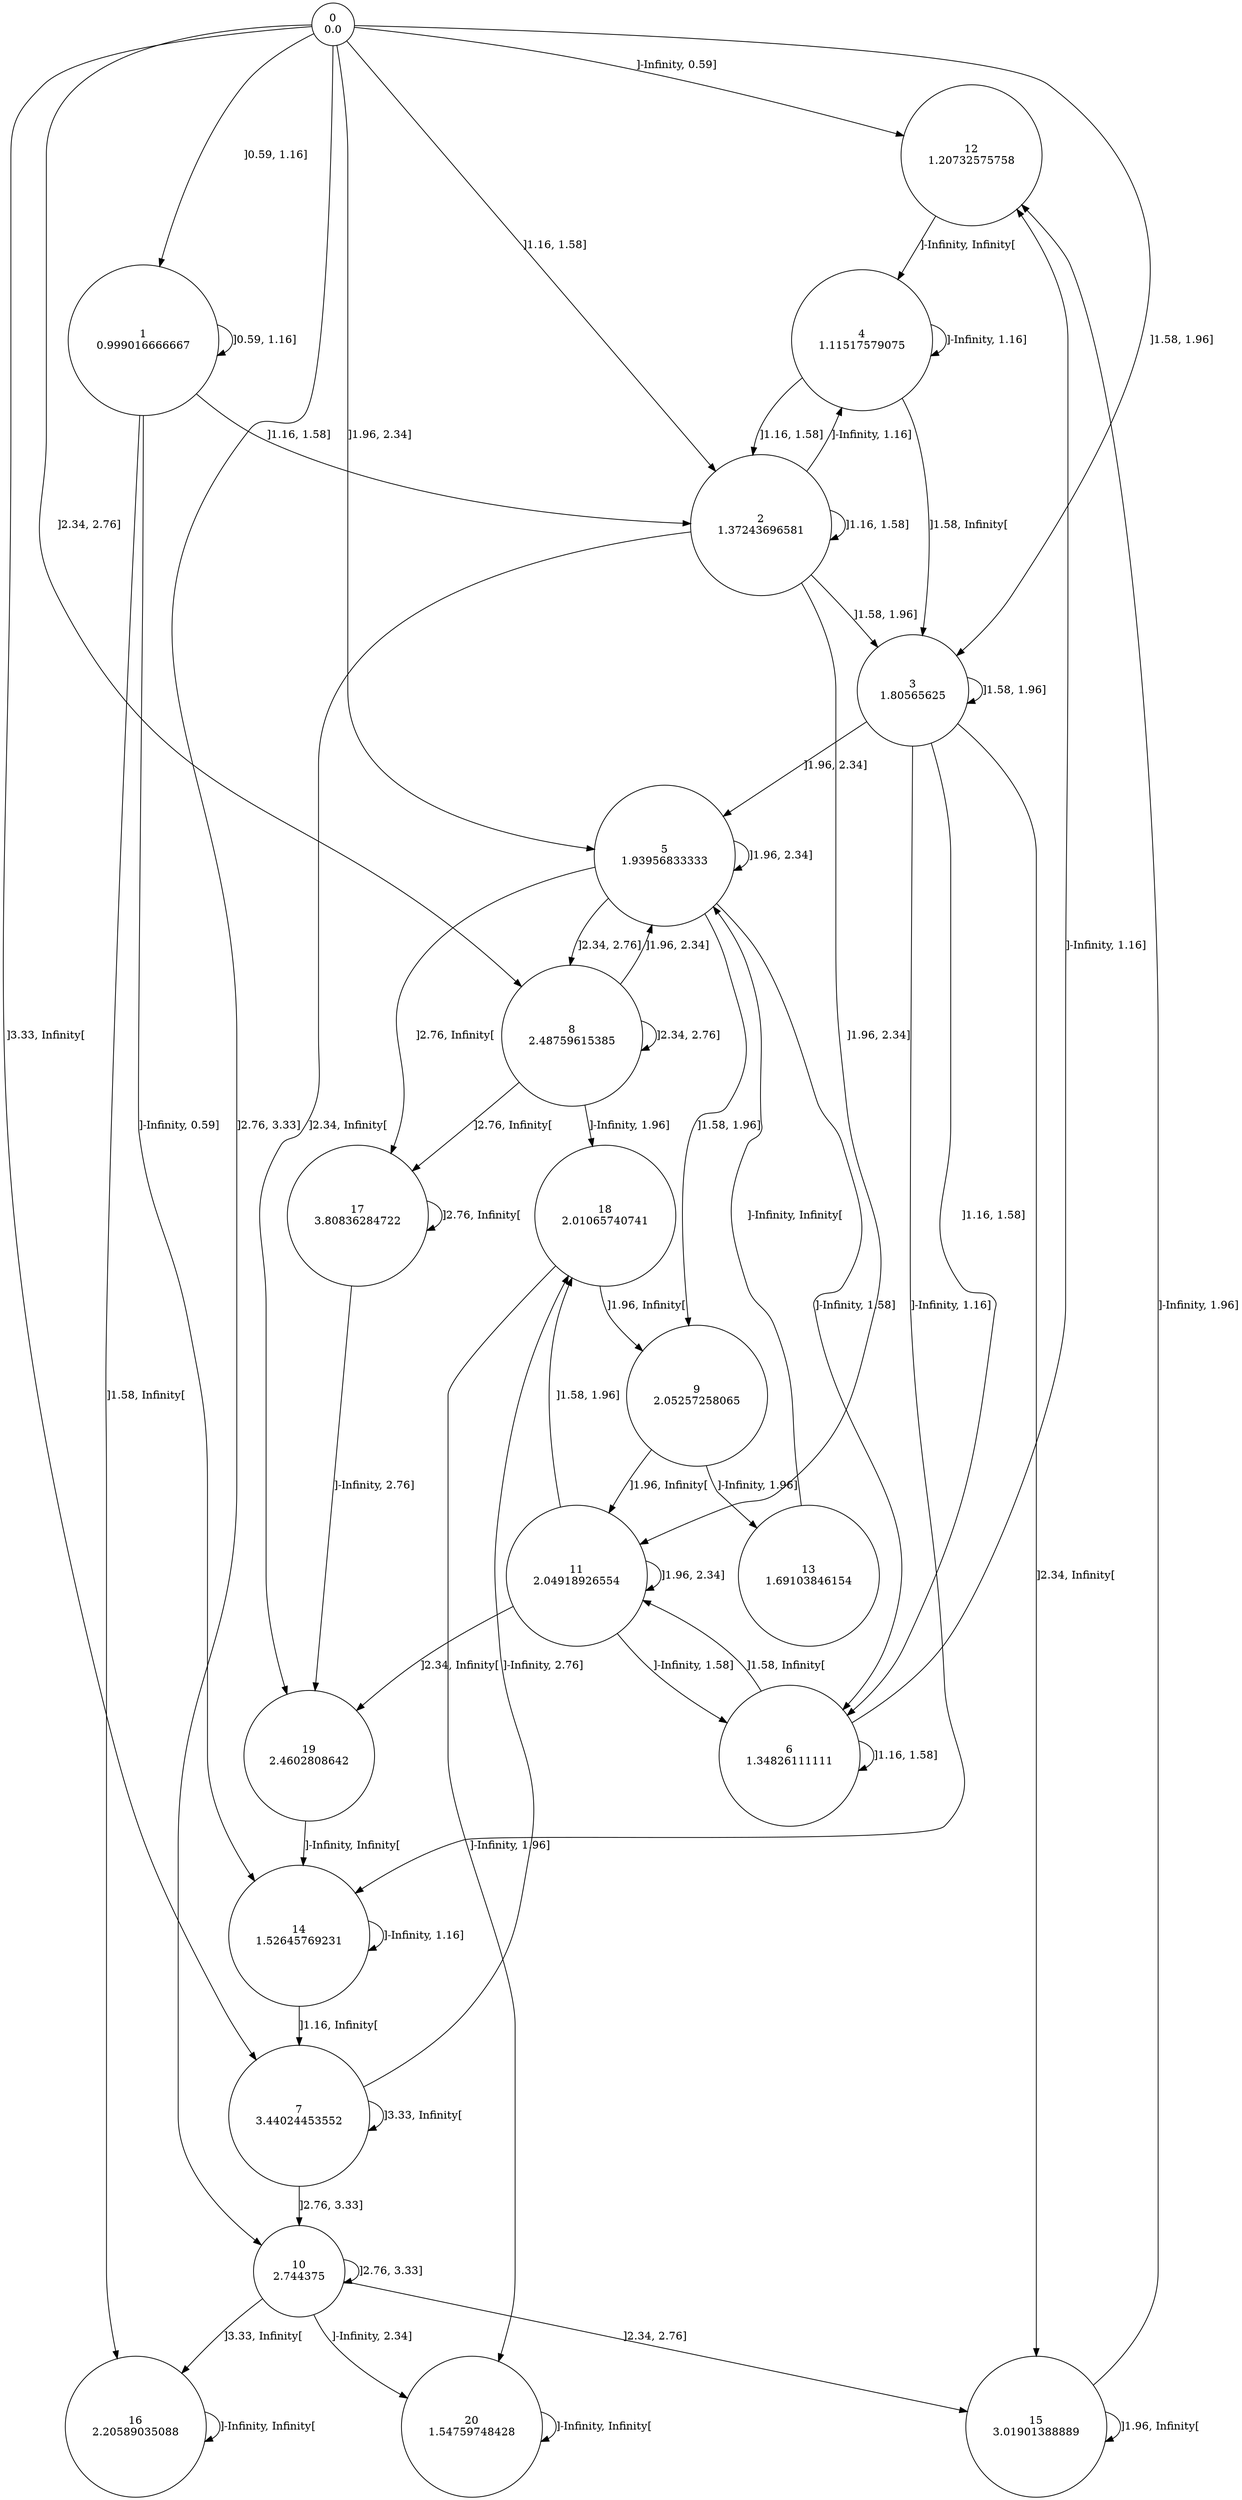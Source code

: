 digraph a {
0 [shape=circle, label="0\n0.0"];
	0 -> 12 [label="]-Infinity, 0.59]"];
	0 -> 1 [label="]0.59, 1.16]"];
	0 -> 2 [label="]1.16, 1.58]"];
	0 -> 3 [label="]1.58, 1.96]"];
	0 -> 5 [label="]1.96, 2.34]"];
	0 -> 8 [label="]2.34, 2.76]"];
	0 -> 10 [label="]2.76, 3.33]"];
	0 -> 7 [label="]3.33, Infinity["];
1 [shape=circle, label="1\n0.999016666667"];
	1 -> 14 [label="]-Infinity, 0.59]"];
	1 -> 1 [label="]0.59, 1.16]"];
	1 -> 2 [label="]1.16, 1.58]"];
	1 -> 16 [label="]1.58, Infinity["];
2 [shape=circle, label="2\n1.37243696581"];
	2 -> 4 [label="]-Infinity, 1.16]"];
	2 -> 2 [label="]1.16, 1.58]"];
	2 -> 3 [label="]1.58, 1.96]"];
	2 -> 11 [label="]1.96, 2.34]"];
	2 -> 19 [label="]2.34, Infinity["];
3 [shape=circle, label="3\n1.80565625"];
	3 -> 14 [label="]-Infinity, 1.16]"];
	3 -> 6 [label="]1.16, 1.58]"];
	3 -> 3 [label="]1.58, 1.96]"];
	3 -> 5 [label="]1.96, 2.34]"];
	3 -> 15 [label="]2.34, Infinity["];
4 [shape=circle, label="4\n1.11517579075"];
	4 -> 4 [label="]-Infinity, 1.16]"];
	4 -> 2 [label="]1.16, 1.58]"];
	4 -> 3 [label="]1.58, Infinity["];
5 [shape=circle, label="5\n1.93956833333"];
	5 -> 6 [label="]-Infinity, 1.58]"];
	5 -> 9 [label="]1.58, 1.96]"];
	5 -> 5 [label="]1.96, 2.34]"];
	5 -> 8 [label="]2.34, 2.76]"];
	5 -> 17 [label="]2.76, Infinity["];
6 [shape=circle, label="6\n1.34826111111"];
	6 -> 12 [label="]-Infinity, 1.16]"];
	6 -> 6 [label="]1.16, 1.58]"];
	6 -> 11 [label="]1.58, Infinity["];
7 [shape=circle, label="7\n3.44024453552"];
	7 -> 18 [label="]-Infinity, 2.76]"];
	7 -> 10 [label="]2.76, 3.33]"];
	7 -> 7 [label="]3.33, Infinity["];
8 [shape=circle, label="8\n2.48759615385"];
	8 -> 18 [label="]-Infinity, 1.96]"];
	8 -> 5 [label="]1.96, 2.34]"];
	8 -> 8 [label="]2.34, 2.76]"];
	8 -> 17 [label="]2.76, Infinity["];
9 [shape=circle, label="9\n2.05257258065"];
	9 -> 13 [label="]-Infinity, 1.96]"];
	9 -> 11 [label="]1.96, Infinity["];
10 [shape=circle, label="10\n2.744375"];
	10 -> 20 [label="]-Infinity, 2.34]"];
	10 -> 15 [label="]2.34, 2.76]"];
	10 -> 10 [label="]2.76, 3.33]"];
	10 -> 16 [label="]3.33, Infinity["];
11 [shape=circle, label="11\n2.04918926554"];
	11 -> 6 [label="]-Infinity, 1.58]"];
	11 -> 18 [label="]1.58, 1.96]"];
	11 -> 11 [label="]1.96, 2.34]"];
	11 -> 19 [label="]2.34, Infinity["];
12 [shape=circle, label="12\n1.20732575758"];
	12 -> 4 [label="]-Infinity, Infinity["];
13 [shape=circle, label="13\n1.69103846154"];
	13 -> 5 [label="]-Infinity, Infinity["];
14 [shape=circle, label="14\n1.52645769231"];
	14 -> 14 [label="]-Infinity, 1.16]"];
	14 -> 7 [label="]1.16, Infinity["];
15 [shape=circle, label="15\n3.01901388889"];
	15 -> 12 [label="]-Infinity, 1.96]"];
	15 -> 15 [label="]1.96, Infinity["];
16 [shape=circle, label="16\n2.20589035088"];
	16 -> 16 [label="]-Infinity, Infinity["];
17 [shape=circle, label="17\n3.80836284722"];
	17 -> 19 [label="]-Infinity, 2.76]"];
	17 -> 17 [label="]2.76, Infinity["];
18 [shape=circle, label="18\n2.01065740741"];
	18 -> 20 [label="]-Infinity, 1.96]"];
	18 -> 9 [label="]1.96, Infinity["];
19 [shape=circle, label="19\n2.4602808642"];
	19 -> 14 [label="]-Infinity, Infinity["];
20 [shape=circle, label="20\n1.54759748428"];
	20 -> 20 [label="]-Infinity, Infinity["];
}